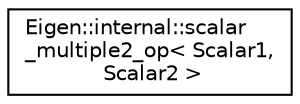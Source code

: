 digraph "Graphical Class Hierarchy"
{
  edge [fontname="Helvetica",fontsize="10",labelfontname="Helvetica",labelfontsize="10"];
  node [fontname="Helvetica",fontsize="10",shape=record];
  rankdir="LR";
  Node1 [label="Eigen::internal::scalar\l_multiple2_op\< Scalar1,\l Scalar2 \>",height=0.2,width=0.4,color="black", fillcolor="white", style="filled",URL="$struct_eigen_1_1internal_1_1scalar__multiple2__op.html"];
}
